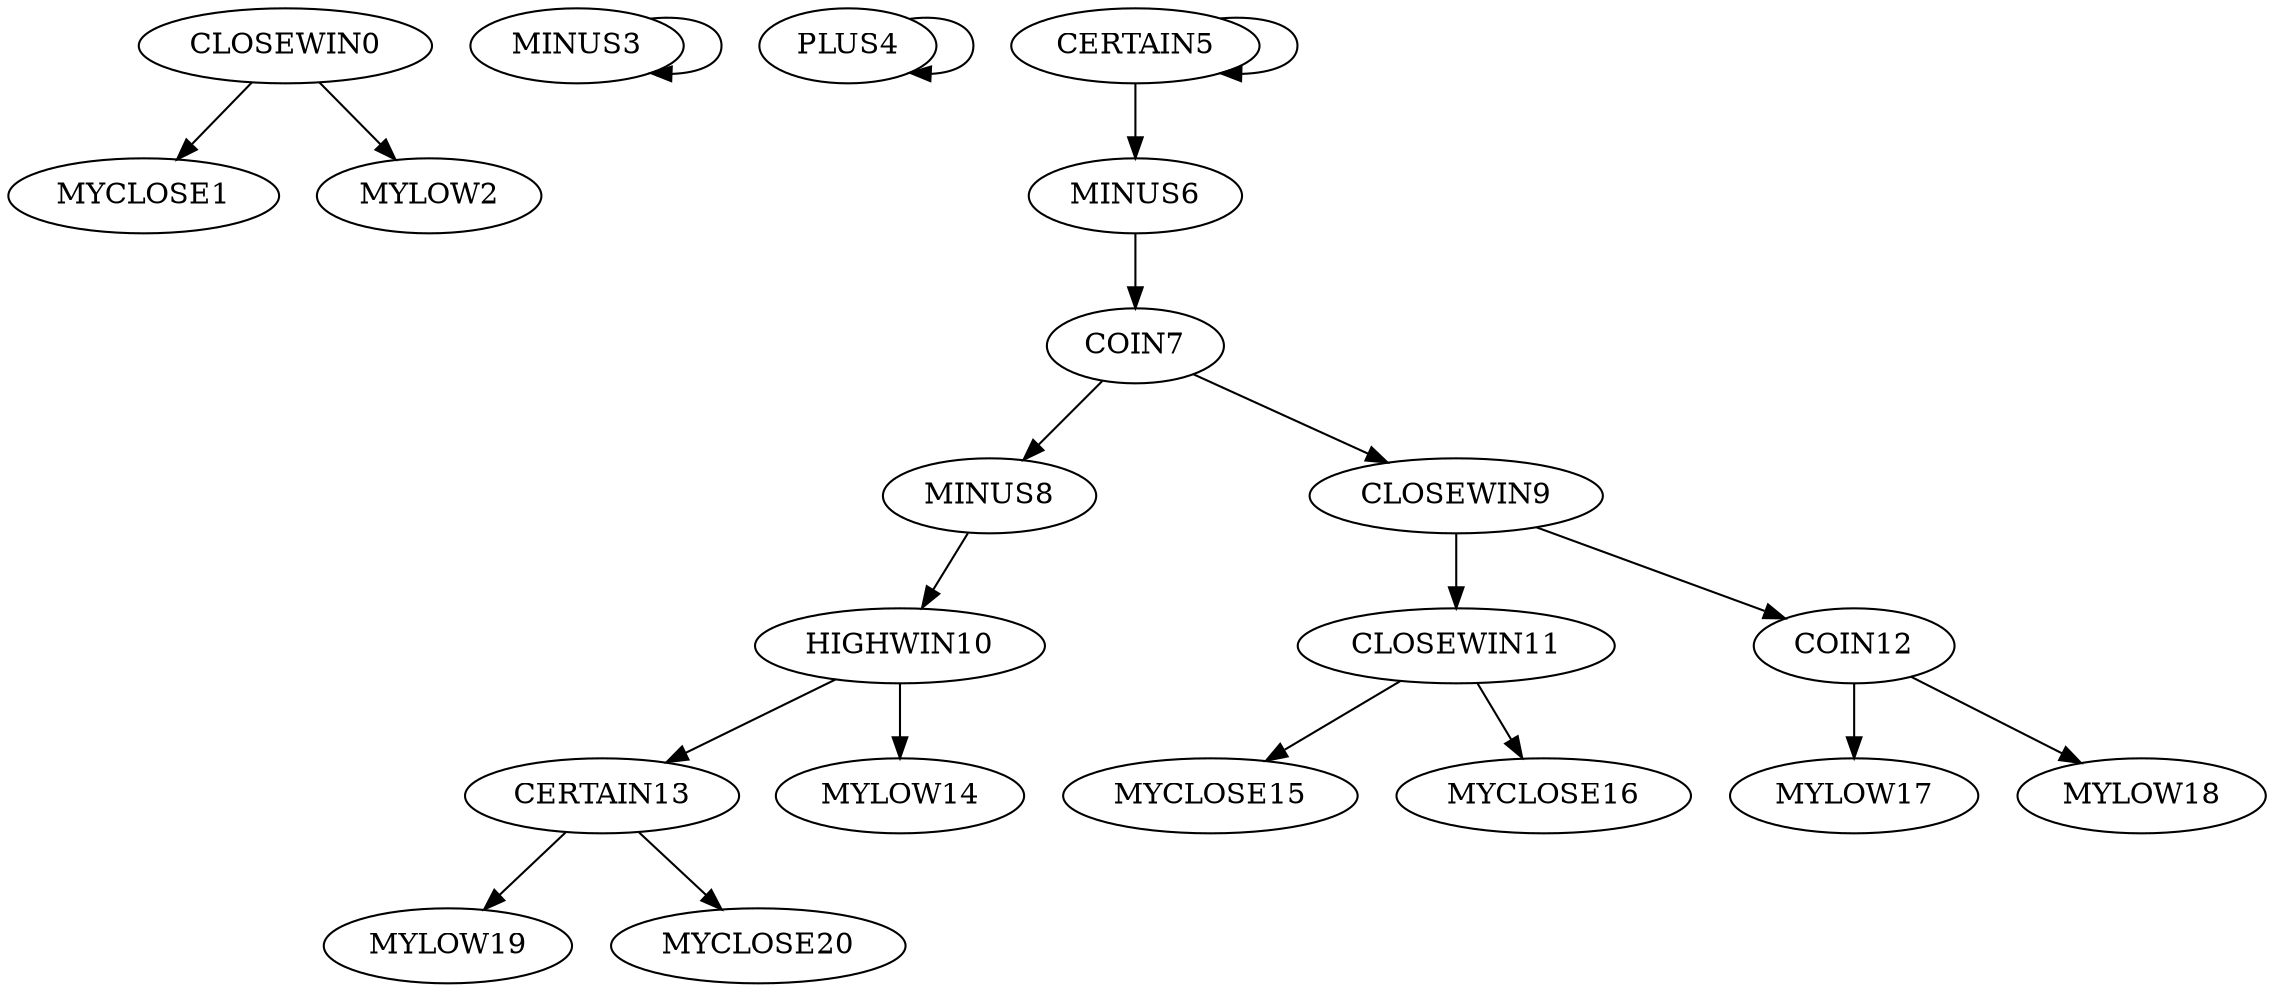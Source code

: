 digraph T {
	CLOSEWIN0 -> MYCLOSE1;
	CLOSEWIN0 -> MYLOW2;
	MINUS3 -> MINUS3;
	PLUS4 -> PLUS4;
	CERTAIN5 -> CERTAIN5;
	CERTAIN5 -> MINUS6;
	MINUS6 -> COIN7;
	COIN7 -> MINUS8;
	COIN7 -> CLOSEWIN9;
	MINUS8 -> HIGHWIN10;
	CLOSEWIN9 -> CLOSEWIN11;
	CLOSEWIN9 -> COIN12;
	HIGHWIN10 -> CERTAIN13;
	HIGHWIN10 -> MYLOW14;
	CLOSEWIN11 -> MYCLOSE15;
	CLOSEWIN11 -> MYCLOSE16;
	COIN12 -> MYLOW17;
	COIN12 -> MYLOW18;
	CERTAIN13 -> MYLOW19;
	CERTAIN13 -> MYCLOSE20;
}